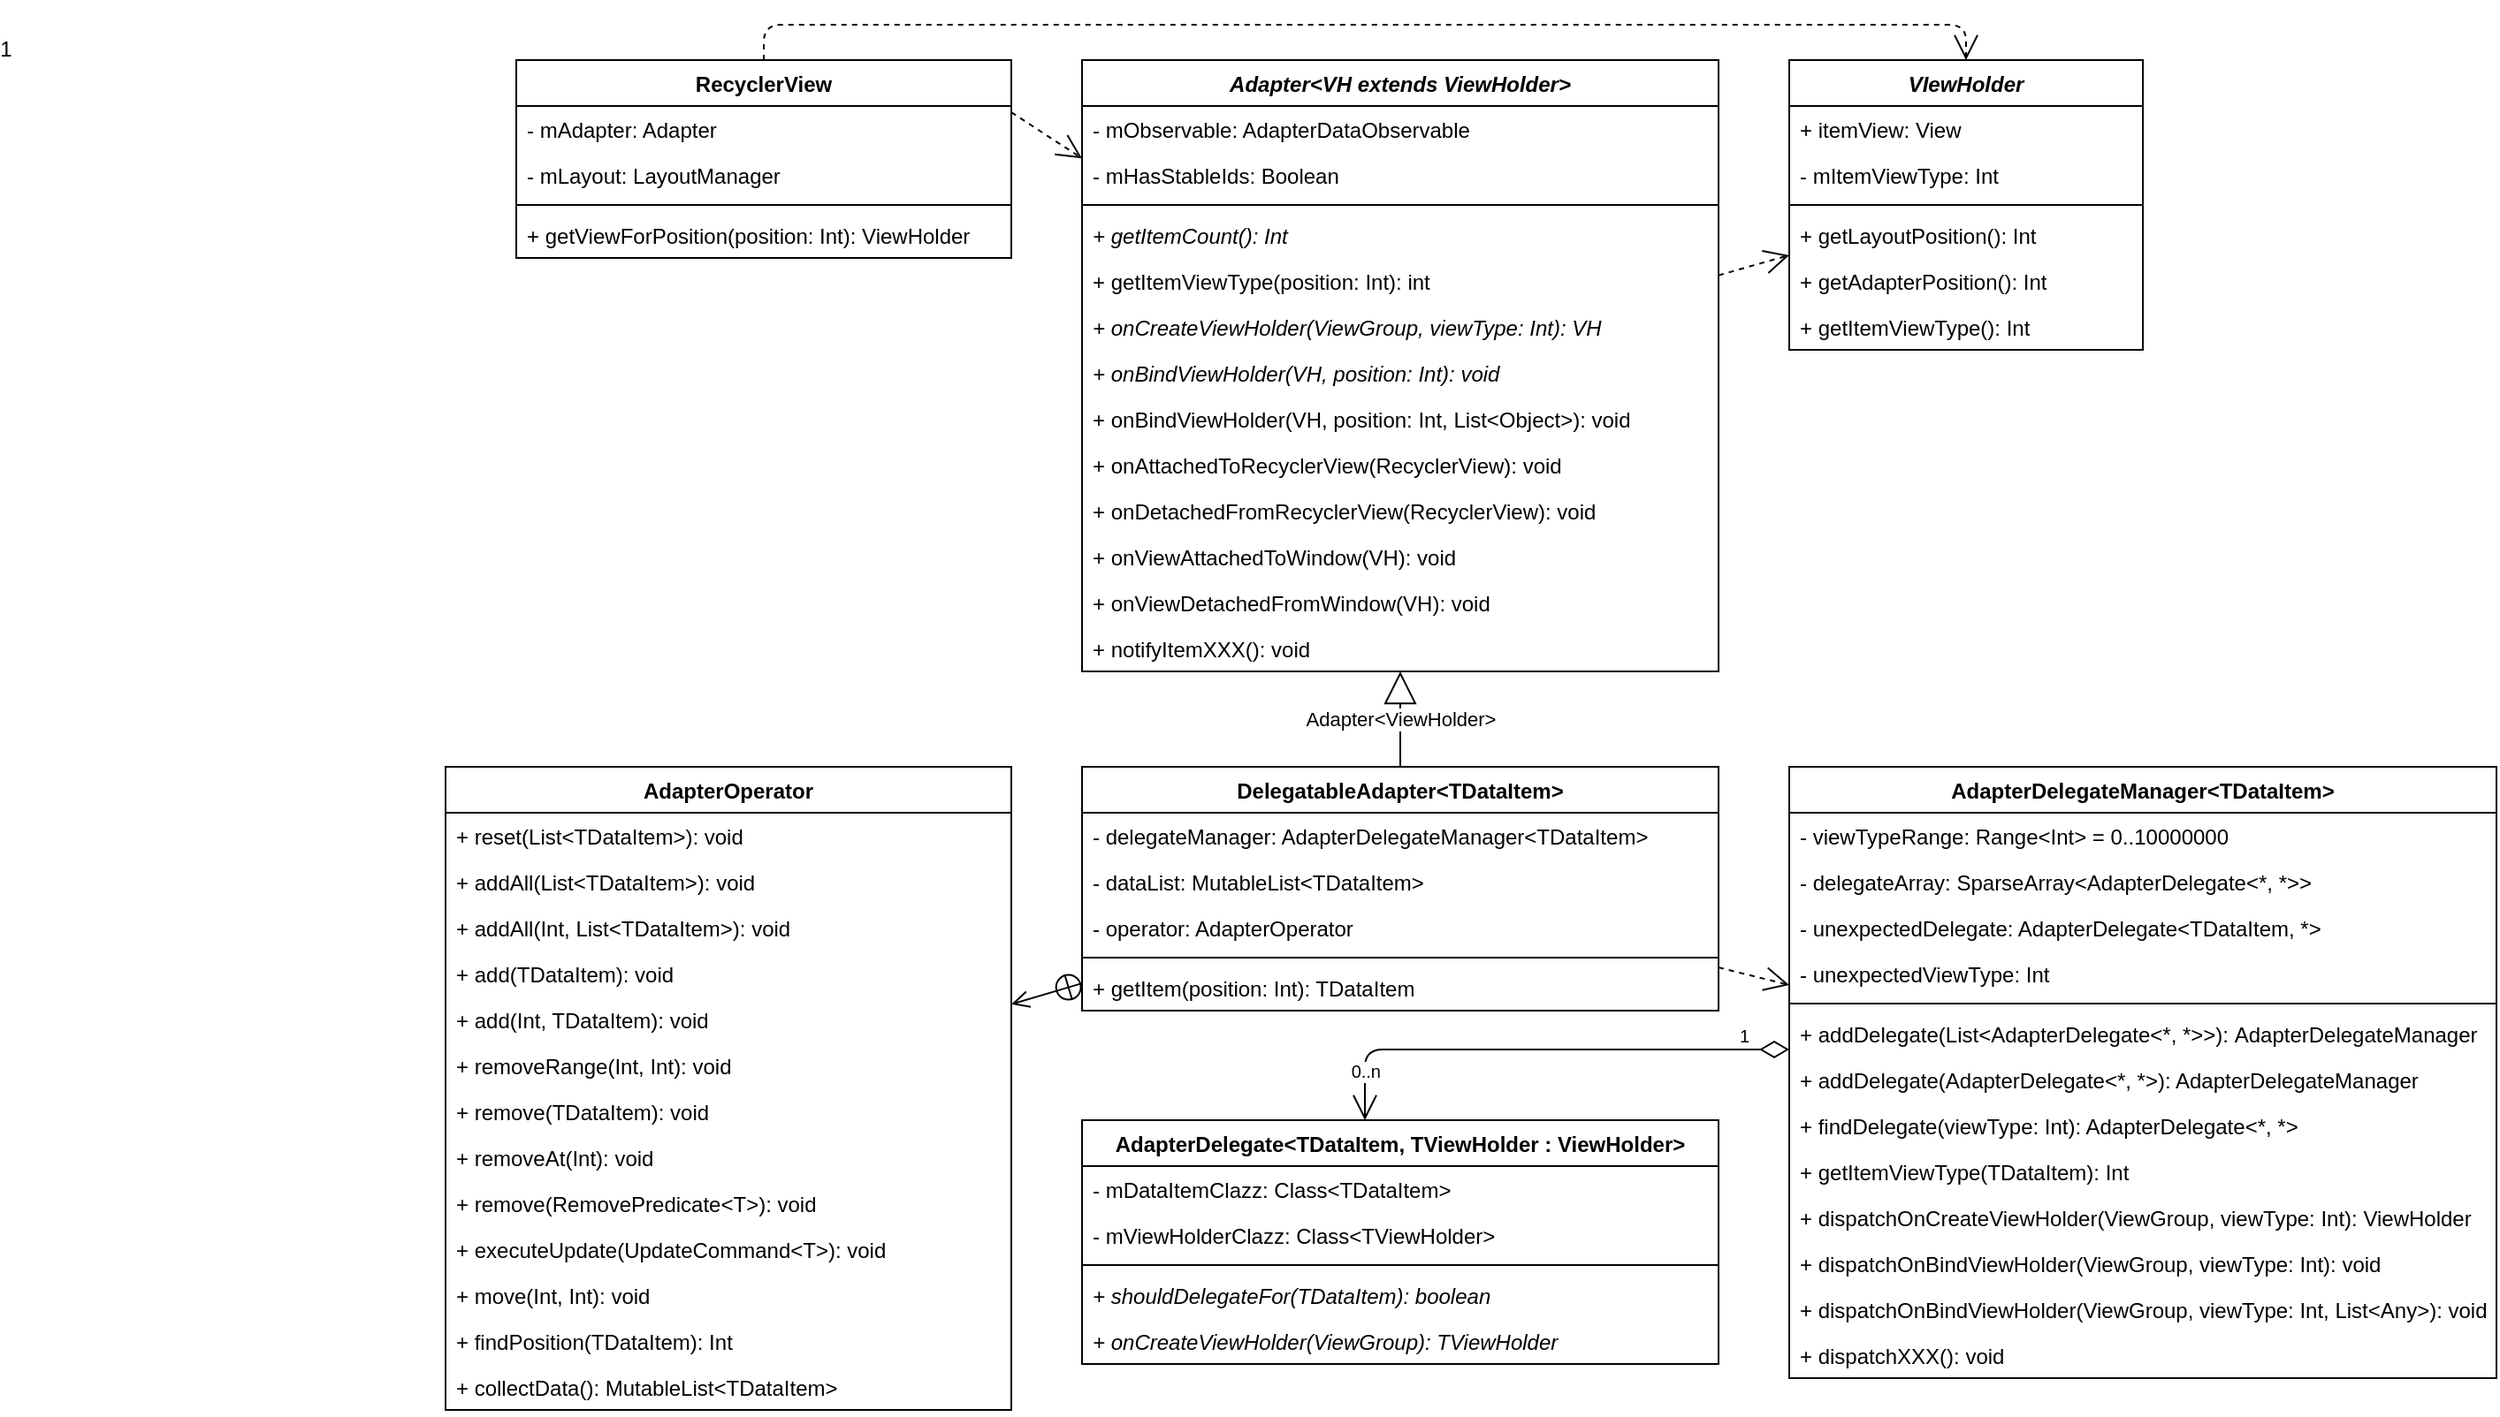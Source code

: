 <mxfile version="12.8.2" type="github">
  <diagram id="JTqwrWSDwIALJZj6xEJG" name="Page-1">
    <mxGraphModel dx="4713" dy="1089" grid="1" gridSize="10" guides="1" tooltips="1" connect="1" arrows="1" fold="1" page="1" pageScale="1" pageWidth="2339" pageHeight="3300" math="0" shadow="0">
      <root>
        <mxCell id="0" />
        <mxCell id="1" parent="0" />
        <mxCell id="r3C5jEzgol-kU-XbZV8c-15" value="Adapter&lt;VH extends ViewHolder&gt;" style="swimlane;fontStyle=3;align=center;verticalAlign=top;childLayout=stackLayout;horizontal=1;startSize=26;horizontalStack=0;resizeParent=1;resizeParentMax=0;resizeLast=0;collapsible=1;marginBottom=0;" vertex="1" parent="1">
          <mxGeometry x="480" y="40" width="360" height="346" as="geometry" />
        </mxCell>
        <mxCell id="r3C5jEzgol-kU-XbZV8c-32" value="- mObservable: AdapterDataObservable" style="text;strokeColor=none;fillColor=none;align=left;verticalAlign=top;spacingLeft=4;spacingRight=4;overflow=hidden;rotatable=0;points=[[0,0.5],[1,0.5]];portConstraint=eastwest;" vertex="1" parent="r3C5jEzgol-kU-XbZV8c-15">
          <mxGeometry y="26" width="360" height="26" as="geometry" />
        </mxCell>
        <mxCell id="r3C5jEzgol-kU-XbZV8c-33" value="- mHasStableIds: Boolean" style="text;strokeColor=none;fillColor=none;align=left;verticalAlign=top;spacingLeft=4;spacingRight=4;overflow=hidden;rotatable=0;points=[[0,0.5],[1,0.5]];portConstraint=eastwest;" vertex="1" parent="r3C5jEzgol-kU-XbZV8c-15">
          <mxGeometry y="52" width="360" height="26" as="geometry" />
        </mxCell>
        <mxCell id="r3C5jEzgol-kU-XbZV8c-31" value="" style="line;strokeWidth=1;fillColor=none;align=left;verticalAlign=middle;spacingTop=-1;spacingLeft=3;spacingRight=3;rotatable=0;labelPosition=right;points=[];portConstraint=eastwest;" vertex="1" parent="r3C5jEzgol-kU-XbZV8c-15">
          <mxGeometry y="78" width="360" height="8" as="geometry" />
        </mxCell>
        <mxCell id="r3C5jEzgol-kU-XbZV8c-23" value="+ getItemCount(): Int" style="text;strokeColor=none;fillColor=none;align=left;verticalAlign=top;spacingLeft=4;spacingRight=4;overflow=hidden;rotatable=0;points=[[0,0.5],[1,0.5]];portConstraint=eastwest;fontStyle=2" vertex="1" parent="r3C5jEzgol-kU-XbZV8c-15">
          <mxGeometry y="86" width="360" height="26" as="geometry" />
        </mxCell>
        <mxCell id="r3C5jEzgol-kU-XbZV8c-22" value="+ getItemViewType(position: Int): int" style="text;strokeColor=none;fillColor=none;align=left;verticalAlign=top;spacingLeft=4;spacingRight=4;overflow=hidden;rotatable=0;points=[[0,0.5],[1,0.5]];portConstraint=eastwest;" vertex="1" parent="r3C5jEzgol-kU-XbZV8c-15">
          <mxGeometry y="112" width="360" height="26" as="geometry" />
        </mxCell>
        <mxCell id="r3C5jEzgol-kU-XbZV8c-16" value="+ onCreateViewHolder(ViewGroup, viewType: Int): VH" style="text;strokeColor=none;fillColor=none;align=left;verticalAlign=top;spacingLeft=4;spacingRight=4;overflow=hidden;rotatable=0;points=[[0,0.5],[1,0.5]];portConstraint=eastwest;fontStyle=2" vertex="1" parent="r3C5jEzgol-kU-XbZV8c-15">
          <mxGeometry y="138" width="360" height="26" as="geometry" />
        </mxCell>
        <mxCell id="r3C5jEzgol-kU-XbZV8c-21" value="+ onBindViewHolder(VH, position: Int): void" style="text;strokeColor=none;fillColor=none;align=left;verticalAlign=top;spacingLeft=4;spacingRight=4;overflow=hidden;rotatable=0;points=[[0,0.5],[1,0.5]];portConstraint=eastwest;fontStyle=2" vertex="1" parent="r3C5jEzgol-kU-XbZV8c-15">
          <mxGeometry y="164" width="360" height="26" as="geometry" />
        </mxCell>
        <mxCell id="r3C5jEzgol-kU-XbZV8c-20" value="+ onBindViewHolder(VH, position: Int, List&lt;Object&gt;): void" style="text;strokeColor=none;fillColor=none;align=left;verticalAlign=top;spacingLeft=4;spacingRight=4;overflow=hidden;rotatable=0;points=[[0,0.5],[1,0.5]];portConstraint=eastwest;" vertex="1" parent="r3C5jEzgol-kU-XbZV8c-15">
          <mxGeometry y="190" width="360" height="26" as="geometry" />
        </mxCell>
        <mxCell id="r3C5jEzgol-kU-XbZV8c-34" value="+ onAttachedToRecyclerView(RecyclerView): void" style="text;strokeColor=none;fillColor=none;align=left;verticalAlign=top;spacingLeft=4;spacingRight=4;overflow=hidden;rotatable=0;points=[[0,0.5],[1,0.5]];portConstraint=eastwest;" vertex="1" parent="r3C5jEzgol-kU-XbZV8c-15">
          <mxGeometry y="216" width="360" height="26" as="geometry" />
        </mxCell>
        <mxCell id="r3C5jEzgol-kU-XbZV8c-35" value="+ onDetachedFromRecyclerView(RecyclerView): void" style="text;strokeColor=none;fillColor=none;align=left;verticalAlign=top;spacingLeft=4;spacingRight=4;overflow=hidden;rotatable=0;points=[[0,0.5],[1,0.5]];portConstraint=eastwest;" vertex="1" parent="r3C5jEzgol-kU-XbZV8c-15">
          <mxGeometry y="242" width="360" height="26" as="geometry" />
        </mxCell>
        <mxCell id="r3C5jEzgol-kU-XbZV8c-29" value="+ onViewAttachedToWindow(VH): void" style="text;strokeColor=none;fillColor=none;align=left;verticalAlign=top;spacingLeft=4;spacingRight=4;overflow=hidden;rotatable=0;points=[[0,0.5],[1,0.5]];portConstraint=eastwest;" vertex="1" parent="r3C5jEzgol-kU-XbZV8c-15">
          <mxGeometry y="268" width="360" height="26" as="geometry" />
        </mxCell>
        <mxCell id="r3C5jEzgol-kU-XbZV8c-30" value="+ onViewDetachedFromWindow(VH): void" style="text;strokeColor=none;fillColor=none;align=left;verticalAlign=top;spacingLeft=4;spacingRight=4;overflow=hidden;rotatable=0;points=[[0,0.5],[1,0.5]];portConstraint=eastwest;" vertex="1" parent="r3C5jEzgol-kU-XbZV8c-15">
          <mxGeometry y="294" width="360" height="26" as="geometry" />
        </mxCell>
        <mxCell id="r3C5jEzgol-kU-XbZV8c-36" value="+ notifyItemXXX(): void" style="text;strokeColor=none;fillColor=none;align=left;verticalAlign=top;spacingLeft=4;spacingRight=4;overflow=hidden;rotatable=0;points=[[0,0.5],[1,0.5]];portConstraint=eastwest;" vertex="1" parent="r3C5jEzgol-kU-XbZV8c-15">
          <mxGeometry y="320" width="360" height="26" as="geometry" />
        </mxCell>
        <mxCell id="r3C5jEzgol-kU-XbZV8c-17" value="" style="endArrow=open;endSize=12;dashed=1;html=1;" edge="1" parent="1" target="r3C5jEzgol-kU-XbZV8c-15">
          <mxGeometry width="160" relative="1" as="geometry">
            <mxPoint x="440" y="69.538" as="sourcePoint" />
            <mxPoint x="550" y="170" as="targetPoint" />
          </mxGeometry>
        </mxCell>
        <mxCell id="r3C5jEzgol-kU-XbZV8c-24" value="RecyclerView" style="swimlane;fontStyle=1;align=center;verticalAlign=top;childLayout=stackLayout;horizontal=1;startSize=26;horizontalStack=0;resizeParent=1;resizeParentMax=0;resizeLast=0;collapsible=1;marginBottom=0;" vertex="1" parent="1">
          <mxGeometry x="160" y="40" width="280" height="112" as="geometry" />
        </mxCell>
        <mxCell id="r3C5jEzgol-kU-XbZV8c-28" value="- mAdapter: Adapter" style="text;strokeColor=none;fillColor=none;align=left;verticalAlign=top;spacingLeft=4;spacingRight=4;overflow=hidden;rotatable=0;points=[[0,0.5],[1,0.5]];portConstraint=eastwest;" vertex="1" parent="r3C5jEzgol-kU-XbZV8c-24">
          <mxGeometry y="26" width="280" height="26" as="geometry" />
        </mxCell>
        <mxCell id="r3C5jEzgol-kU-XbZV8c-25" value="- mLayout: LayoutManager" style="text;strokeColor=none;fillColor=none;align=left;verticalAlign=top;spacingLeft=4;spacingRight=4;overflow=hidden;rotatable=0;points=[[0,0.5],[1,0.5]];portConstraint=eastwest;" vertex="1" parent="r3C5jEzgol-kU-XbZV8c-24">
          <mxGeometry y="52" width="280" height="26" as="geometry" />
        </mxCell>
        <mxCell id="r3C5jEzgol-kU-XbZV8c-26" value="" style="line;strokeWidth=1;fillColor=none;align=left;verticalAlign=middle;spacingTop=-1;spacingLeft=3;spacingRight=3;rotatable=0;labelPosition=right;points=[];portConstraint=eastwest;" vertex="1" parent="r3C5jEzgol-kU-XbZV8c-24">
          <mxGeometry y="78" width="280" height="8" as="geometry" />
        </mxCell>
        <mxCell id="r3C5jEzgol-kU-XbZV8c-27" value="+ getViewForPosition(position: Int): ViewHolder" style="text;strokeColor=none;fillColor=none;align=left;verticalAlign=top;spacingLeft=4;spacingRight=4;overflow=hidden;rotatable=0;points=[[0,0.5],[1,0.5]];portConstraint=eastwest;" vertex="1" parent="r3C5jEzgol-kU-XbZV8c-24">
          <mxGeometry y="86" width="280" height="26" as="geometry" />
        </mxCell>
        <mxCell id="r3C5jEzgol-kU-XbZV8c-38" value="VIewHolder" style="swimlane;fontStyle=3;align=center;verticalAlign=top;childLayout=stackLayout;horizontal=1;startSize=26;horizontalStack=0;resizeParent=1;resizeParentMax=0;resizeLast=0;collapsible=1;marginBottom=0;" vertex="1" parent="1">
          <mxGeometry x="880" y="40" width="200" height="164" as="geometry" />
        </mxCell>
        <mxCell id="r3C5jEzgol-kU-XbZV8c-39" value="+ itemView: View" style="text;strokeColor=none;fillColor=none;align=left;verticalAlign=top;spacingLeft=4;spacingRight=4;overflow=hidden;rotatable=0;points=[[0,0.5],[1,0.5]];portConstraint=eastwest;" vertex="1" parent="r3C5jEzgol-kU-XbZV8c-38">
          <mxGeometry y="26" width="200" height="26" as="geometry" />
        </mxCell>
        <mxCell id="r3C5jEzgol-kU-XbZV8c-54" value="- mItemViewType: Int" style="text;strokeColor=none;fillColor=none;align=left;verticalAlign=top;spacingLeft=4;spacingRight=4;overflow=hidden;rotatable=0;points=[[0,0.5],[1,0.5]];portConstraint=eastwest;" vertex="1" parent="r3C5jEzgol-kU-XbZV8c-38">
          <mxGeometry y="52" width="200" height="26" as="geometry" />
        </mxCell>
        <mxCell id="r3C5jEzgol-kU-XbZV8c-41" value="" style="line;strokeWidth=1;fillColor=none;align=left;verticalAlign=middle;spacingTop=-1;spacingLeft=3;spacingRight=3;rotatable=0;labelPosition=right;points=[];portConstraint=eastwest;" vertex="1" parent="r3C5jEzgol-kU-XbZV8c-38">
          <mxGeometry y="78" width="200" height="8" as="geometry" />
        </mxCell>
        <mxCell id="r3C5jEzgol-kU-XbZV8c-42" value="+ getLayoutPosition(): Int" style="text;strokeColor=none;fillColor=none;align=left;verticalAlign=top;spacingLeft=4;spacingRight=4;overflow=hidden;rotatable=0;points=[[0,0.5],[1,0.5]];portConstraint=eastwest;fontStyle=0" vertex="1" parent="r3C5jEzgol-kU-XbZV8c-38">
          <mxGeometry y="86" width="200" height="26" as="geometry" />
        </mxCell>
        <mxCell id="r3C5jEzgol-kU-XbZV8c-43" value="+ getAdapterPosition(): Int" style="text;strokeColor=none;fillColor=none;align=left;verticalAlign=top;spacingLeft=4;spacingRight=4;overflow=hidden;rotatable=0;points=[[0,0.5],[1,0.5]];portConstraint=eastwest;" vertex="1" parent="r3C5jEzgol-kU-XbZV8c-38">
          <mxGeometry y="112" width="200" height="26" as="geometry" />
        </mxCell>
        <mxCell id="r3C5jEzgol-kU-XbZV8c-44" value="+ getItemViewType(): Int" style="text;strokeColor=none;fillColor=none;align=left;verticalAlign=top;spacingLeft=4;spacingRight=4;overflow=hidden;rotatable=0;points=[[0,0.5],[1,0.5]];portConstraint=eastwest;fontStyle=0" vertex="1" parent="r3C5jEzgol-kU-XbZV8c-38">
          <mxGeometry y="138" width="200" height="26" as="geometry" />
        </mxCell>
        <mxCell id="r3C5jEzgol-kU-XbZV8c-52" value="" style="endArrow=open;endSize=12;dashed=1;html=1;edgeStyle=orthogonalEdgeStyle;" edge="1" parent="1" source="r3C5jEzgol-kU-XbZV8c-24" target="r3C5jEzgol-kU-XbZV8c-38">
          <mxGeometry width="160" relative="1" as="geometry">
            <mxPoint x="440" y="69.538" as="sourcePoint" />
            <mxPoint x="550" y="170" as="targetPoint" />
            <Array as="points">
              <mxPoint x="300" y="20" />
              <mxPoint x="980" y="20" />
            </Array>
          </mxGeometry>
        </mxCell>
        <mxCell id="r3C5jEzgol-kU-XbZV8c-53" value="" style="endArrow=open;endSize=12;dashed=1;html=1;" edge="1" parent="1" source="r3C5jEzgol-kU-XbZV8c-15" target="r3C5jEzgol-kU-XbZV8c-38">
          <mxGeometry width="160" relative="1" as="geometry">
            <mxPoint x="440" y="69.538" as="sourcePoint" />
            <mxPoint x="550" y="170" as="targetPoint" />
          </mxGeometry>
        </mxCell>
        <mxCell id="r3C5jEzgol-kU-XbZV8c-55" value="DelegatableAdapter&lt;TDataItem&gt;" style="swimlane;fontStyle=1;align=center;verticalAlign=top;childLayout=stackLayout;horizontal=1;startSize=26;horizontalStack=0;resizeParent=1;resizeParentMax=0;resizeLast=0;collapsible=1;marginBottom=0;" vertex="1" parent="1">
          <mxGeometry x="480" y="440" width="360" height="138" as="geometry" />
        </mxCell>
        <mxCell id="r3C5jEzgol-kU-XbZV8c-56" value="- delegateManager: AdapterDelegateManager&lt;TDataItem&gt;" style="text;strokeColor=none;fillColor=none;align=left;verticalAlign=top;spacingLeft=4;spacingRight=4;overflow=hidden;rotatable=0;points=[[0,0.5],[1,0.5]];portConstraint=eastwest;" vertex="1" parent="r3C5jEzgol-kU-XbZV8c-55">
          <mxGeometry y="26" width="360" height="26" as="geometry" />
        </mxCell>
        <mxCell id="r3C5jEzgol-kU-XbZV8c-57" value="- dataList: MutableList&lt;TDataItem&gt;" style="text;strokeColor=none;fillColor=none;align=left;verticalAlign=top;spacingLeft=4;spacingRight=4;overflow=hidden;rotatable=0;points=[[0,0.5],[1,0.5]];portConstraint=eastwest;" vertex="1" parent="r3C5jEzgol-kU-XbZV8c-55">
          <mxGeometry y="52" width="360" height="26" as="geometry" />
        </mxCell>
        <mxCell id="r3C5jEzgol-kU-XbZV8c-70" value="- operator: AdapterOperator" style="text;strokeColor=none;fillColor=none;align=left;verticalAlign=top;spacingLeft=4;spacingRight=4;overflow=hidden;rotatable=0;points=[[0,0.5],[1,0.5]];portConstraint=eastwest;" vertex="1" parent="r3C5jEzgol-kU-XbZV8c-55">
          <mxGeometry y="78" width="360" height="26" as="geometry" />
        </mxCell>
        <mxCell id="r3C5jEzgol-kU-XbZV8c-58" value="" style="line;strokeWidth=1;fillColor=none;align=left;verticalAlign=middle;spacingTop=-1;spacingLeft=3;spacingRight=3;rotatable=0;labelPosition=right;points=[];portConstraint=eastwest;" vertex="1" parent="r3C5jEzgol-kU-XbZV8c-55">
          <mxGeometry y="104" width="360" height="8" as="geometry" />
        </mxCell>
        <mxCell id="r3C5jEzgol-kU-XbZV8c-68" value="+ getItem(position: Int): TDataItem" style="text;strokeColor=none;fillColor=none;align=left;verticalAlign=top;spacingLeft=4;spacingRight=4;overflow=hidden;rotatable=0;points=[[0,0.5],[1,0.5]];portConstraint=eastwest;" vertex="1" parent="r3C5jEzgol-kU-XbZV8c-55">
          <mxGeometry y="112" width="360" height="26" as="geometry" />
        </mxCell>
        <mxCell id="r3C5jEzgol-kU-XbZV8c-69" value="&lt;span style=&quot;font-size: 11px&quot;&gt;Adapter&amp;lt;ViewHolder&amp;gt;&lt;/span&gt;" style="endArrow=block;endSize=16;endFill=0;html=1;" edge="1" parent="1" source="r3C5jEzgol-kU-XbZV8c-55" target="r3C5jEzgol-kU-XbZV8c-15">
          <mxGeometry width="160" relative="1" as="geometry">
            <mxPoint x="310" y="330" as="sourcePoint" />
            <mxPoint x="470" y="330" as="targetPoint" />
          </mxGeometry>
        </mxCell>
        <mxCell id="r3C5jEzgol-kU-XbZV8c-71" value="AdapterOperator" style="swimlane;fontStyle=1;align=center;verticalAlign=top;childLayout=stackLayout;horizontal=1;startSize=26;horizontalStack=0;resizeParent=1;resizeParentMax=0;resizeLast=0;collapsible=1;marginBottom=0;" vertex="1" parent="1">
          <mxGeometry x="120" y="440" width="320" height="364" as="geometry" />
        </mxCell>
        <mxCell id="r3C5jEzgol-kU-XbZV8c-76" value="+ reset(List&lt;TDataItem&gt;): void" style="text;strokeColor=none;fillColor=none;align=left;verticalAlign=top;spacingLeft=4;spacingRight=4;overflow=hidden;rotatable=0;points=[[0,0.5],[1,0.5]];portConstraint=eastwest;fontStyle=0" vertex="1" parent="r3C5jEzgol-kU-XbZV8c-71">
          <mxGeometry y="26" width="320" height="26" as="geometry" />
        </mxCell>
        <mxCell id="r3C5jEzgol-kU-XbZV8c-88" value="+ addAll(List&lt;TDataItem&gt;): void" style="text;strokeColor=none;fillColor=none;align=left;verticalAlign=top;spacingLeft=4;spacingRight=4;overflow=hidden;rotatable=0;points=[[0,0.5],[1,0.5]];portConstraint=eastwest;fontStyle=0" vertex="1" parent="r3C5jEzgol-kU-XbZV8c-71">
          <mxGeometry y="52" width="320" height="26" as="geometry" />
        </mxCell>
        <mxCell id="r3C5jEzgol-kU-XbZV8c-78" value="+ addAll(Int, List&lt;TDataItem&gt;): void" style="text;strokeColor=none;fillColor=none;align=left;verticalAlign=top;spacingLeft=4;spacingRight=4;overflow=hidden;rotatable=0;points=[[0,0.5],[1,0.5]];portConstraint=eastwest;fontStyle=0" vertex="1" parent="r3C5jEzgol-kU-XbZV8c-71">
          <mxGeometry y="78" width="320" height="26" as="geometry" />
        </mxCell>
        <mxCell id="r3C5jEzgol-kU-XbZV8c-87" value="+ add(TDataItem): void" style="text;strokeColor=none;fillColor=none;align=left;verticalAlign=top;spacingLeft=4;spacingRight=4;overflow=hidden;rotatable=0;points=[[0,0.5],[1,0.5]];portConstraint=eastwest;fontStyle=0" vertex="1" parent="r3C5jEzgol-kU-XbZV8c-71">
          <mxGeometry y="104" width="320" height="26" as="geometry" />
        </mxCell>
        <mxCell id="r3C5jEzgol-kU-XbZV8c-79" value="+ add(Int, TDataItem): void" style="text;strokeColor=none;fillColor=none;align=left;verticalAlign=top;spacingLeft=4;spacingRight=4;overflow=hidden;rotatable=0;points=[[0,0.5],[1,0.5]];portConstraint=eastwest;fontStyle=0" vertex="1" parent="r3C5jEzgol-kU-XbZV8c-71">
          <mxGeometry y="130" width="320" height="26" as="geometry" />
        </mxCell>
        <mxCell id="r3C5jEzgol-kU-XbZV8c-80" value="+ removeRange(Int, Int): void" style="text;strokeColor=none;fillColor=none;align=left;verticalAlign=top;spacingLeft=4;spacingRight=4;overflow=hidden;rotatable=0;points=[[0,0.5],[1,0.5]];portConstraint=eastwest;" vertex="1" parent="r3C5jEzgol-kU-XbZV8c-71">
          <mxGeometry y="156" width="320" height="26" as="geometry" />
        </mxCell>
        <mxCell id="r3C5jEzgol-kU-XbZV8c-89" value="+ remove(TDataItem): void" style="text;strokeColor=none;fillColor=none;align=left;verticalAlign=top;spacingLeft=4;spacingRight=4;overflow=hidden;rotatable=0;points=[[0,0.5],[1,0.5]];portConstraint=eastwest;" vertex="1" parent="r3C5jEzgol-kU-XbZV8c-71">
          <mxGeometry y="182" width="320" height="26" as="geometry" />
        </mxCell>
        <mxCell id="r3C5jEzgol-kU-XbZV8c-90" value="+ removeAt(Int): void" style="text;strokeColor=none;fillColor=none;align=left;verticalAlign=top;spacingLeft=4;spacingRight=4;overflow=hidden;rotatable=0;points=[[0,0.5],[1,0.5]];portConstraint=eastwest;" vertex="1" parent="r3C5jEzgol-kU-XbZV8c-71">
          <mxGeometry y="208" width="320" height="26" as="geometry" />
        </mxCell>
        <mxCell id="r3C5jEzgol-kU-XbZV8c-81" value="+ remove(RemovePredicate&lt;T&gt;): void" style="text;strokeColor=none;fillColor=none;align=left;verticalAlign=top;spacingLeft=4;spacingRight=4;overflow=hidden;rotatable=0;points=[[0,0.5],[1,0.5]];portConstraint=eastwest;" vertex="1" parent="r3C5jEzgol-kU-XbZV8c-71">
          <mxGeometry y="234" width="320" height="26" as="geometry" />
        </mxCell>
        <mxCell id="r3C5jEzgol-kU-XbZV8c-83" value="+ executeUpdate(UpdateCommand&lt;T&gt;): void" style="text;strokeColor=none;fillColor=none;align=left;verticalAlign=top;spacingLeft=4;spacingRight=4;overflow=hidden;rotatable=0;points=[[0,0.5],[1,0.5]];portConstraint=eastwest;" vertex="1" parent="r3C5jEzgol-kU-XbZV8c-71">
          <mxGeometry y="260" width="320" height="26" as="geometry" />
        </mxCell>
        <mxCell id="r3C5jEzgol-kU-XbZV8c-84" value="+ move(Int, Int): void" style="text;strokeColor=none;fillColor=none;align=left;verticalAlign=top;spacingLeft=4;spacingRight=4;overflow=hidden;rotatable=0;points=[[0,0.5],[1,0.5]];portConstraint=eastwest;" vertex="1" parent="r3C5jEzgol-kU-XbZV8c-71">
          <mxGeometry y="286" width="320" height="26" as="geometry" />
        </mxCell>
        <mxCell id="r3C5jEzgol-kU-XbZV8c-85" value="+ findPosition(TDataItem): Int" style="text;strokeColor=none;fillColor=none;align=left;verticalAlign=top;spacingLeft=4;spacingRight=4;overflow=hidden;rotatable=0;points=[[0,0.5],[1,0.5]];portConstraint=eastwest;" vertex="1" parent="r3C5jEzgol-kU-XbZV8c-71">
          <mxGeometry y="312" width="320" height="26" as="geometry" />
        </mxCell>
        <mxCell id="r3C5jEzgol-kU-XbZV8c-91" value="+ collectData(): MutableList&lt;TDataItem&gt;" style="text;strokeColor=none;fillColor=none;align=left;verticalAlign=top;spacingLeft=4;spacingRight=4;overflow=hidden;rotatable=0;points=[[0,0.5],[1,0.5]];portConstraint=eastwest;" vertex="1" parent="r3C5jEzgol-kU-XbZV8c-71">
          <mxGeometry y="338" width="320" height="26" as="geometry" />
        </mxCell>
        <mxCell id="r3C5jEzgol-kU-XbZV8c-86" value="" style="endArrow=open;startArrow=circlePlus;endFill=0;startFill=0;endSize=8;html=1;" edge="1" parent="1" source="r3C5jEzgol-kU-XbZV8c-55" target="r3C5jEzgol-kU-XbZV8c-71">
          <mxGeometry width="160" relative="1" as="geometry">
            <mxPoint x="260" y="340" as="sourcePoint" />
            <mxPoint x="420" y="340" as="targetPoint" />
          </mxGeometry>
        </mxCell>
        <mxCell id="r3C5jEzgol-kU-XbZV8c-102" value="AdapterDelegateManager&lt;TDataItem&gt;" style="swimlane;fontStyle=1;align=center;verticalAlign=top;childLayout=stackLayout;horizontal=1;startSize=26;horizontalStack=0;resizeParent=1;resizeParentMax=0;resizeLast=0;collapsible=1;marginBottom=0;" vertex="1" parent="1">
          <mxGeometry x="880" y="440" width="400" height="346" as="geometry" />
        </mxCell>
        <mxCell id="r3C5jEzgol-kU-XbZV8c-103" value="- viewTypeRange: Range&lt;Int&gt; = 0..10000000" style="text;strokeColor=none;fillColor=none;align=left;verticalAlign=top;spacingLeft=4;spacingRight=4;overflow=hidden;rotatable=0;points=[[0,0.5],[1,0.5]];portConstraint=eastwest;" vertex="1" parent="r3C5jEzgol-kU-XbZV8c-102">
          <mxGeometry y="26" width="400" height="26" as="geometry" />
        </mxCell>
        <mxCell id="r3C5jEzgol-kU-XbZV8c-105" value="- delegateArray: SparseArray&lt;AdapterDelegate&lt;*, *&gt;&gt;" style="text;strokeColor=none;fillColor=none;align=left;verticalAlign=top;spacingLeft=4;spacingRight=4;overflow=hidden;rotatable=0;points=[[0,0.5],[1,0.5]];portConstraint=eastwest;" vertex="1" parent="r3C5jEzgol-kU-XbZV8c-102">
          <mxGeometry y="52" width="400" height="26" as="geometry" />
        </mxCell>
        <mxCell id="r3C5jEzgol-kU-XbZV8c-104" value="- unexpectedDelegate: AdapterDelegate&lt;TDataItem, *&gt;" style="text;strokeColor=none;fillColor=none;align=left;verticalAlign=top;spacingLeft=4;spacingRight=4;overflow=hidden;rotatable=0;points=[[0,0.5],[1,0.5]];portConstraint=eastwest;" vertex="1" parent="r3C5jEzgol-kU-XbZV8c-102">
          <mxGeometry y="78" width="400" height="26" as="geometry" />
        </mxCell>
        <mxCell id="r3C5jEzgol-kU-XbZV8c-119" value="- unexpectedViewType: Int" style="text;strokeColor=none;fillColor=none;align=left;verticalAlign=top;spacingLeft=4;spacingRight=4;overflow=hidden;rotatable=0;points=[[0,0.5],[1,0.5]];portConstraint=eastwest;" vertex="1" parent="r3C5jEzgol-kU-XbZV8c-102">
          <mxGeometry y="104" width="400" height="26" as="geometry" />
        </mxCell>
        <mxCell id="r3C5jEzgol-kU-XbZV8c-106" value="" style="line;strokeWidth=1;fillColor=none;align=left;verticalAlign=middle;spacingTop=-1;spacingLeft=3;spacingRight=3;rotatable=0;labelPosition=right;points=[];portConstraint=eastwest;" vertex="1" parent="r3C5jEzgol-kU-XbZV8c-102">
          <mxGeometry y="130" width="400" height="8" as="geometry" />
        </mxCell>
        <mxCell id="r3C5jEzgol-kU-XbZV8c-118" value="+ addDelegate(List&lt;AdapterDelegate&lt;*, *&gt;&gt;): AdapterDelegateManager" style="text;strokeColor=none;fillColor=none;align=left;verticalAlign=top;spacingLeft=4;spacingRight=4;overflow=hidden;rotatable=0;points=[[0,0.5],[1,0.5]];portConstraint=eastwest;" vertex="1" parent="r3C5jEzgol-kU-XbZV8c-102">
          <mxGeometry y="138" width="400" height="26" as="geometry" />
        </mxCell>
        <mxCell id="r3C5jEzgol-kU-XbZV8c-120" value="+ addDelegate(AdapterDelegate&lt;*, *&gt;): AdapterDelegateManager" style="text;strokeColor=none;fillColor=none;align=left;verticalAlign=top;spacingLeft=4;spacingRight=4;overflow=hidden;rotatable=0;points=[[0,0.5],[1,0.5]];portConstraint=eastwest;" vertex="1" parent="r3C5jEzgol-kU-XbZV8c-102">
          <mxGeometry y="164" width="400" height="26" as="geometry" />
        </mxCell>
        <mxCell id="r3C5jEzgol-kU-XbZV8c-140" value="+ findDelegate(viewType: Int): AdapterDelegate&lt;*, *&gt;" style="text;strokeColor=none;fillColor=none;align=left;verticalAlign=top;spacingLeft=4;spacingRight=4;overflow=hidden;rotatable=0;points=[[0,0.5],[1,0.5]];portConstraint=eastwest;" vertex="1" parent="r3C5jEzgol-kU-XbZV8c-102">
          <mxGeometry y="190" width="400" height="26" as="geometry" />
        </mxCell>
        <mxCell id="r3C5jEzgol-kU-XbZV8c-111" value="+ getItemViewType(TDataItem): Int" style="text;strokeColor=none;fillColor=none;align=left;verticalAlign=top;spacingLeft=4;spacingRight=4;overflow=hidden;rotatable=0;points=[[0,0.5],[1,0.5]];portConstraint=eastwest;" vertex="1" parent="r3C5jEzgol-kU-XbZV8c-102">
          <mxGeometry y="216" width="400" height="26" as="geometry" />
        </mxCell>
        <mxCell id="r3C5jEzgol-kU-XbZV8c-138" value="+ dispatchOnCreateViewHolder(ViewGroup, viewType: Int): ViewHolder" style="text;strokeColor=none;fillColor=none;align=left;verticalAlign=top;spacingLeft=4;spacingRight=4;overflow=hidden;rotatable=0;points=[[0,0.5],[1,0.5]];portConstraint=eastwest;" vertex="1" parent="r3C5jEzgol-kU-XbZV8c-102">
          <mxGeometry y="242" width="400" height="26" as="geometry" />
        </mxCell>
        <mxCell id="r3C5jEzgol-kU-XbZV8c-141" value="+ dispatchOnBindViewHolder(ViewGroup, viewType: Int): void" style="text;strokeColor=none;fillColor=none;align=left;verticalAlign=top;spacingLeft=4;spacingRight=4;overflow=hidden;rotatable=0;points=[[0,0.5],[1,0.5]];portConstraint=eastwest;" vertex="1" parent="r3C5jEzgol-kU-XbZV8c-102">
          <mxGeometry y="268" width="400" height="26" as="geometry" />
        </mxCell>
        <mxCell id="r3C5jEzgol-kU-XbZV8c-142" value="+ dispatchOnBindViewHolder(ViewGroup, viewType: Int, List&lt;Any&gt;): void" style="text;strokeColor=none;fillColor=none;align=left;verticalAlign=top;spacingLeft=4;spacingRight=4;overflow=hidden;rotatable=0;points=[[0,0.5],[1,0.5]];portConstraint=eastwest;" vertex="1" parent="r3C5jEzgol-kU-XbZV8c-102">
          <mxGeometry y="294" width="400" height="26" as="geometry" />
        </mxCell>
        <mxCell id="r3C5jEzgol-kU-XbZV8c-143" value="+ dispatchXXX(): void" style="text;strokeColor=none;fillColor=none;align=left;verticalAlign=top;spacingLeft=4;spacingRight=4;overflow=hidden;rotatable=0;points=[[0,0.5],[1,0.5]];portConstraint=eastwest;" vertex="1" parent="r3C5jEzgol-kU-XbZV8c-102">
          <mxGeometry y="320" width="400" height="26" as="geometry" />
        </mxCell>
        <mxCell id="r3C5jEzgol-kU-XbZV8c-117" value="" style="endArrow=open;endSize=12;dashed=1;html=1;" edge="1" parent="1" source="r3C5jEzgol-kU-XbZV8c-55" target="r3C5jEzgol-kU-XbZV8c-102">
          <mxGeometry width="160" relative="1" as="geometry">
            <mxPoint x="440" y="69.538" as="sourcePoint" />
            <mxPoint x="550" y="170" as="targetPoint" />
          </mxGeometry>
        </mxCell>
        <mxCell id="r3C5jEzgol-kU-XbZV8c-121" value="AdapterDelegate&lt;TDataItem, TViewHolder : ViewHolder&gt;" style="swimlane;fontStyle=1;align=center;verticalAlign=top;childLayout=stackLayout;horizontal=1;startSize=26;horizontalStack=0;resizeParent=1;resizeParentMax=0;resizeLast=0;collapsible=1;marginBottom=0;" vertex="1" parent="1">
          <mxGeometry x="480" y="640" width="360" height="138" as="geometry" />
        </mxCell>
        <mxCell id="r3C5jEzgol-kU-XbZV8c-122" value="- mDataItemClazz: Class&lt;TDataItem&gt;" style="text;strokeColor=none;fillColor=none;align=left;verticalAlign=top;spacingLeft=4;spacingRight=4;overflow=hidden;rotatable=0;points=[[0,0.5],[1,0.5]];portConstraint=eastwest;" vertex="1" parent="r3C5jEzgol-kU-XbZV8c-121">
          <mxGeometry y="26" width="360" height="26" as="geometry" />
        </mxCell>
        <mxCell id="r3C5jEzgol-kU-XbZV8c-137" value="- mViewHolderClazz: Class&lt;TViewHolder&gt;" style="text;strokeColor=none;fillColor=none;align=left;verticalAlign=top;spacingLeft=4;spacingRight=4;overflow=hidden;rotatable=0;points=[[0,0.5],[1,0.5]];portConstraint=eastwest;" vertex="1" parent="r3C5jEzgol-kU-XbZV8c-121">
          <mxGeometry y="52" width="360" height="26" as="geometry" />
        </mxCell>
        <mxCell id="r3C5jEzgol-kU-XbZV8c-126" value="" style="line;strokeWidth=1;fillColor=none;align=left;verticalAlign=middle;spacingTop=-1;spacingLeft=3;spacingRight=3;rotatable=0;labelPosition=right;points=[];portConstraint=eastwest;" vertex="1" parent="r3C5jEzgol-kU-XbZV8c-121">
          <mxGeometry y="78" width="360" height="8" as="geometry" />
        </mxCell>
        <mxCell id="r3C5jEzgol-kU-XbZV8c-127" value="+ shouldDelegateFor(TDataItem): boolean" style="text;strokeColor=none;fillColor=none;align=left;verticalAlign=top;spacingLeft=4;spacingRight=4;overflow=hidden;rotatable=0;points=[[0,0.5],[1,0.5]];portConstraint=eastwest;fontStyle=2" vertex="1" parent="r3C5jEzgol-kU-XbZV8c-121">
          <mxGeometry y="86" width="360" height="26" as="geometry" />
        </mxCell>
        <mxCell id="r3C5jEzgol-kU-XbZV8c-139" value="+ onCreateViewHolder(ViewGroup): TViewHolder" style="text;strokeColor=none;fillColor=none;align=left;verticalAlign=top;spacingLeft=4;spacingRight=4;overflow=hidden;rotatable=0;points=[[0,0.5],[1,0.5]];portConstraint=eastwest;fontStyle=2" vertex="1" parent="r3C5jEzgol-kU-XbZV8c-121">
          <mxGeometry y="112" width="360" height="26" as="geometry" />
        </mxCell>
        <mxCell id="r3C5jEzgol-kU-XbZV8c-132" value="1" style="text;html=1;align=center;verticalAlign=middle;resizable=0;points=[];labelBackgroundColor=#ffffff;" vertex="1" connectable="0" parent="1">
          <mxGeometry x="-0.578" y="-4" relative="1" as="geometry">
            <mxPoint x="-129" y="34" as="offset" />
          </mxGeometry>
        </mxCell>
        <mxCell id="r3C5jEzgol-kU-XbZV8c-133" value="" style="endArrow=open;html=1;endSize=12;startArrow=diamondThin;startSize=14;startFill=0;edgeStyle=orthogonalEdgeStyle;" edge="1" parent="1" source="r3C5jEzgol-kU-XbZV8c-102" target="r3C5jEzgol-kU-XbZV8c-121">
          <mxGeometry relative="1" as="geometry">
            <mxPoint x="930" y="770" as="sourcePoint" />
            <mxPoint x="1090" y="770" as="targetPoint" />
            <Array as="points">
              <mxPoint x="640" y="600" />
            </Array>
          </mxGeometry>
        </mxCell>
        <mxCell id="r3C5jEzgol-kU-XbZV8c-134" value="1" style="resizable=0;html=1;align=left;verticalAlign=top;labelBackgroundColor=#ffffff;fontSize=10;" connectable="0" vertex="1" parent="r3C5jEzgol-kU-XbZV8c-133">
          <mxGeometry x="-1" relative="1" as="geometry">
            <mxPoint x="-30" y="-20" as="offset" />
          </mxGeometry>
        </mxCell>
        <mxCell id="r3C5jEzgol-kU-XbZV8c-135" value="0..n" style="resizable=0;html=1;align=right;verticalAlign=top;labelBackgroundColor=#ffffff;fontSize=10;" connectable="0" vertex="1" parent="r3C5jEzgol-kU-XbZV8c-133">
          <mxGeometry x="1" relative="1" as="geometry">
            <mxPoint x="9.97" y="-40.06" as="offset" />
          </mxGeometry>
        </mxCell>
      </root>
    </mxGraphModel>
  </diagram>
</mxfile>
